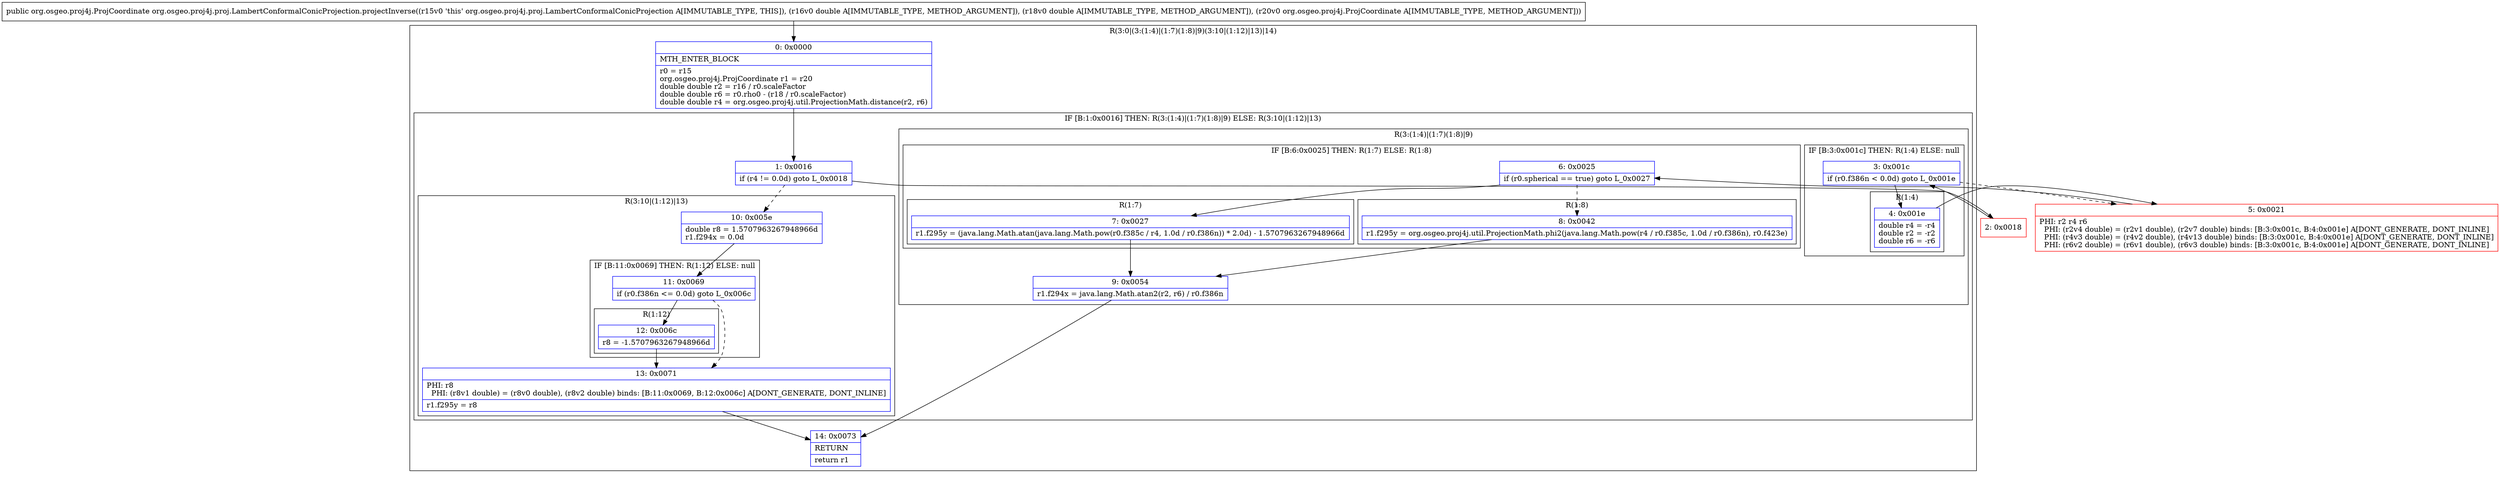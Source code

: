 digraph "CFG fororg.osgeo.proj4j.proj.LambertConformalConicProjection.projectInverse(DDLorg\/osgeo\/proj4j\/ProjCoordinate;)Lorg\/osgeo\/proj4j\/ProjCoordinate;" {
subgraph cluster_Region_1131251978 {
label = "R(3:0|(3:(1:4)|(1:7)(1:8)|9)(3:10|(1:12)|13)|14)";
node [shape=record,color=blue];
Node_0 [shape=record,label="{0\:\ 0x0000|MTH_ENTER_BLOCK\l|r0 = r15\lorg.osgeo.proj4j.ProjCoordinate r1 = r20\ldouble double r2 = r16 \/ r0.scaleFactor\ldouble double r6 = r0.rho0 \- (r18 \/ r0.scaleFactor)\ldouble double r4 = org.osgeo.proj4j.util.ProjectionMath.distance(r2, r6)\l}"];
subgraph cluster_IfRegion_1454648006 {
label = "IF [B:1:0x0016] THEN: R(3:(1:4)|(1:7)(1:8)|9) ELSE: R(3:10|(1:12)|13)";
node [shape=record,color=blue];
Node_1 [shape=record,label="{1\:\ 0x0016|if (r4 != 0.0d) goto L_0x0018\l}"];
subgraph cluster_Region_1768200510 {
label = "R(3:(1:4)|(1:7)(1:8)|9)";
node [shape=record,color=blue];
subgraph cluster_IfRegion_860928414 {
label = "IF [B:3:0x001c] THEN: R(1:4) ELSE: null";
node [shape=record,color=blue];
Node_3 [shape=record,label="{3\:\ 0x001c|if (r0.f386n \< 0.0d) goto L_0x001e\l}"];
subgraph cluster_Region_204212931 {
label = "R(1:4)";
node [shape=record,color=blue];
Node_4 [shape=record,label="{4\:\ 0x001e|double r4 = \-r4\ldouble r2 = \-r2\ldouble r6 = \-r6\l}"];
}
}
subgraph cluster_IfRegion_1135708983 {
label = "IF [B:6:0x0025] THEN: R(1:7) ELSE: R(1:8)";
node [shape=record,color=blue];
Node_6 [shape=record,label="{6\:\ 0x0025|if (r0.spherical == true) goto L_0x0027\l}"];
subgraph cluster_Region_114919981 {
label = "R(1:7)";
node [shape=record,color=blue];
Node_7 [shape=record,label="{7\:\ 0x0027|r1.f295y = (java.lang.Math.atan(java.lang.Math.pow(r0.f385c \/ r4, 1.0d \/ r0.f386n)) * 2.0d) \- 1.5707963267948966d\l}"];
}
subgraph cluster_Region_354024291 {
label = "R(1:8)";
node [shape=record,color=blue];
Node_8 [shape=record,label="{8\:\ 0x0042|r1.f295y = org.osgeo.proj4j.util.ProjectionMath.phi2(java.lang.Math.pow(r4 \/ r0.f385c, 1.0d \/ r0.f386n), r0.f423e)\l}"];
}
}
Node_9 [shape=record,label="{9\:\ 0x0054|r1.f294x = java.lang.Math.atan2(r2, r6) \/ r0.f386n\l}"];
}
subgraph cluster_Region_1181644993 {
label = "R(3:10|(1:12)|13)";
node [shape=record,color=blue];
Node_10 [shape=record,label="{10\:\ 0x005e|double r8 = 1.5707963267948966d\lr1.f294x = 0.0d\l}"];
subgraph cluster_IfRegion_39881787 {
label = "IF [B:11:0x0069] THEN: R(1:12) ELSE: null";
node [shape=record,color=blue];
Node_11 [shape=record,label="{11\:\ 0x0069|if (r0.f386n \<= 0.0d) goto L_0x006c\l}"];
subgraph cluster_Region_466936903 {
label = "R(1:12)";
node [shape=record,color=blue];
Node_12 [shape=record,label="{12\:\ 0x006c|r8 = \-1.5707963267948966d\l}"];
}
}
Node_13 [shape=record,label="{13\:\ 0x0071|PHI: r8 \l  PHI: (r8v1 double) = (r8v0 double), (r8v2 double) binds: [B:11:0x0069, B:12:0x006c] A[DONT_GENERATE, DONT_INLINE]\l|r1.f295y = r8\l}"];
}
}
Node_14 [shape=record,label="{14\:\ 0x0073|RETURN\l|return r1\l}"];
}
Node_2 [shape=record,color=red,label="{2\:\ 0x0018}"];
Node_5 [shape=record,color=red,label="{5\:\ 0x0021|PHI: r2 r4 r6 \l  PHI: (r2v4 double) = (r2v1 double), (r2v7 double) binds: [B:3:0x001c, B:4:0x001e] A[DONT_GENERATE, DONT_INLINE]\l  PHI: (r4v3 double) = (r4v2 double), (r4v13 double) binds: [B:3:0x001c, B:4:0x001e] A[DONT_GENERATE, DONT_INLINE]\l  PHI: (r6v2 double) = (r6v1 double), (r6v3 double) binds: [B:3:0x001c, B:4:0x001e] A[DONT_GENERATE, DONT_INLINE]\l}"];
MethodNode[shape=record,label="{public org.osgeo.proj4j.ProjCoordinate org.osgeo.proj4j.proj.LambertConformalConicProjection.projectInverse((r15v0 'this' org.osgeo.proj4j.proj.LambertConformalConicProjection A[IMMUTABLE_TYPE, THIS]), (r16v0 double A[IMMUTABLE_TYPE, METHOD_ARGUMENT]), (r18v0 double A[IMMUTABLE_TYPE, METHOD_ARGUMENT]), (r20v0 org.osgeo.proj4j.ProjCoordinate A[IMMUTABLE_TYPE, METHOD_ARGUMENT])) }"];
MethodNode -> Node_0;
Node_0 -> Node_1;
Node_1 -> Node_2;
Node_1 -> Node_10[style=dashed];
Node_3 -> Node_4;
Node_3 -> Node_5[style=dashed];
Node_4 -> Node_5;
Node_6 -> Node_7;
Node_6 -> Node_8[style=dashed];
Node_7 -> Node_9;
Node_8 -> Node_9;
Node_9 -> Node_14;
Node_10 -> Node_11;
Node_11 -> Node_12;
Node_11 -> Node_13[style=dashed];
Node_12 -> Node_13;
Node_13 -> Node_14;
Node_2 -> Node_3;
Node_5 -> Node_6;
}

